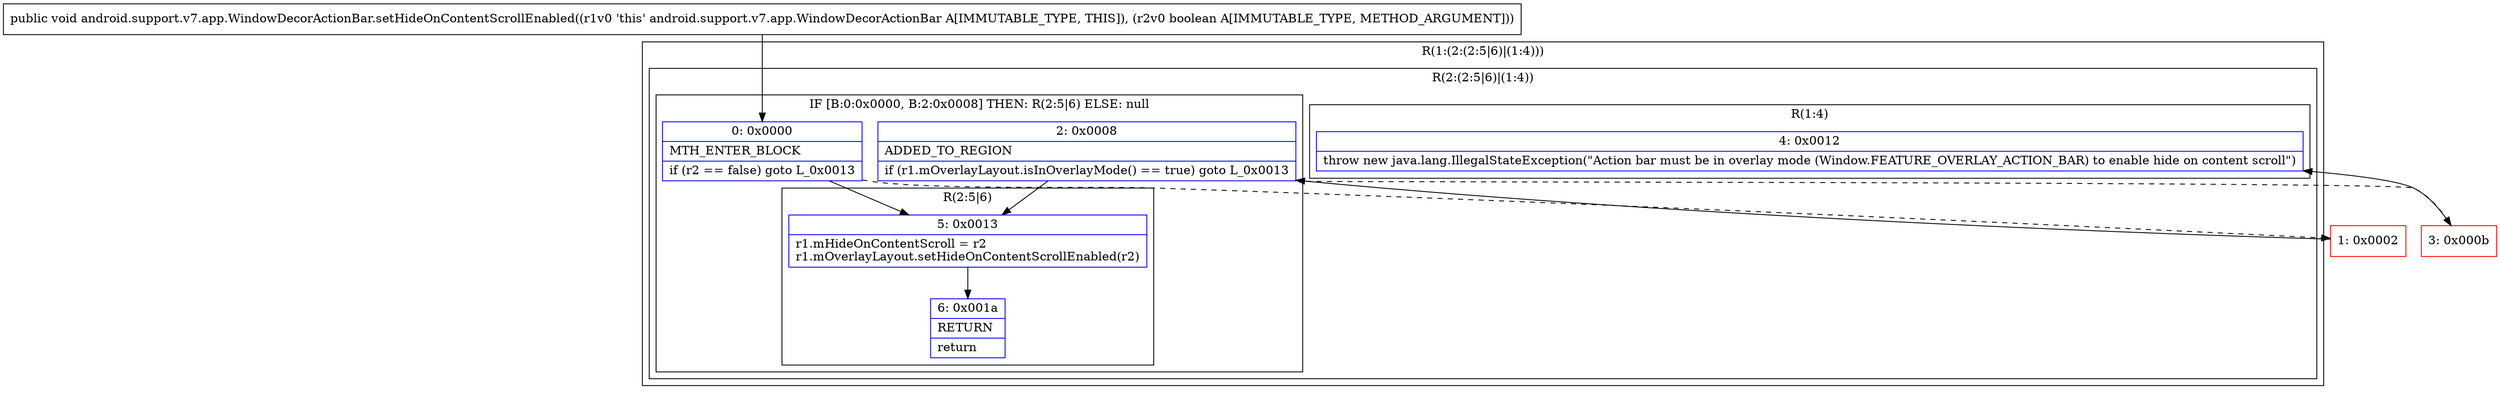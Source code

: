 digraph "CFG forandroid.support.v7.app.WindowDecorActionBar.setHideOnContentScrollEnabled(Z)V" {
subgraph cluster_Region_1352771875 {
label = "R(1:(2:(2:5|6)|(1:4)))";
node [shape=record,color=blue];
subgraph cluster_Region_1312558677 {
label = "R(2:(2:5|6)|(1:4))";
node [shape=record,color=blue];
subgraph cluster_IfRegion_1713977542 {
label = "IF [B:0:0x0000, B:2:0x0008] THEN: R(2:5|6) ELSE: null";
node [shape=record,color=blue];
Node_0 [shape=record,label="{0\:\ 0x0000|MTH_ENTER_BLOCK\l|if (r2 == false) goto L_0x0013\l}"];
Node_2 [shape=record,label="{2\:\ 0x0008|ADDED_TO_REGION\l|if (r1.mOverlayLayout.isInOverlayMode() == true) goto L_0x0013\l}"];
subgraph cluster_Region_312734805 {
label = "R(2:5|6)";
node [shape=record,color=blue];
Node_5 [shape=record,label="{5\:\ 0x0013|r1.mHideOnContentScroll = r2\lr1.mOverlayLayout.setHideOnContentScrollEnabled(r2)\l}"];
Node_6 [shape=record,label="{6\:\ 0x001a|RETURN\l|return\l}"];
}
}
subgraph cluster_Region_1335279507 {
label = "R(1:4)";
node [shape=record,color=blue];
Node_4 [shape=record,label="{4\:\ 0x0012|throw new java.lang.IllegalStateException(\"Action bar must be in overlay mode (Window.FEATURE_OVERLAY_ACTION_BAR) to enable hide on content scroll\")\l}"];
}
}
}
Node_1 [shape=record,color=red,label="{1\:\ 0x0002}"];
Node_3 [shape=record,color=red,label="{3\:\ 0x000b}"];
MethodNode[shape=record,label="{public void android.support.v7.app.WindowDecorActionBar.setHideOnContentScrollEnabled((r1v0 'this' android.support.v7.app.WindowDecorActionBar A[IMMUTABLE_TYPE, THIS]), (r2v0 boolean A[IMMUTABLE_TYPE, METHOD_ARGUMENT])) }"];
MethodNode -> Node_0;
Node_0 -> Node_1[style=dashed];
Node_0 -> Node_5;
Node_2 -> Node_3[style=dashed];
Node_2 -> Node_5;
Node_5 -> Node_6;
Node_1 -> Node_2;
Node_3 -> Node_4;
}

